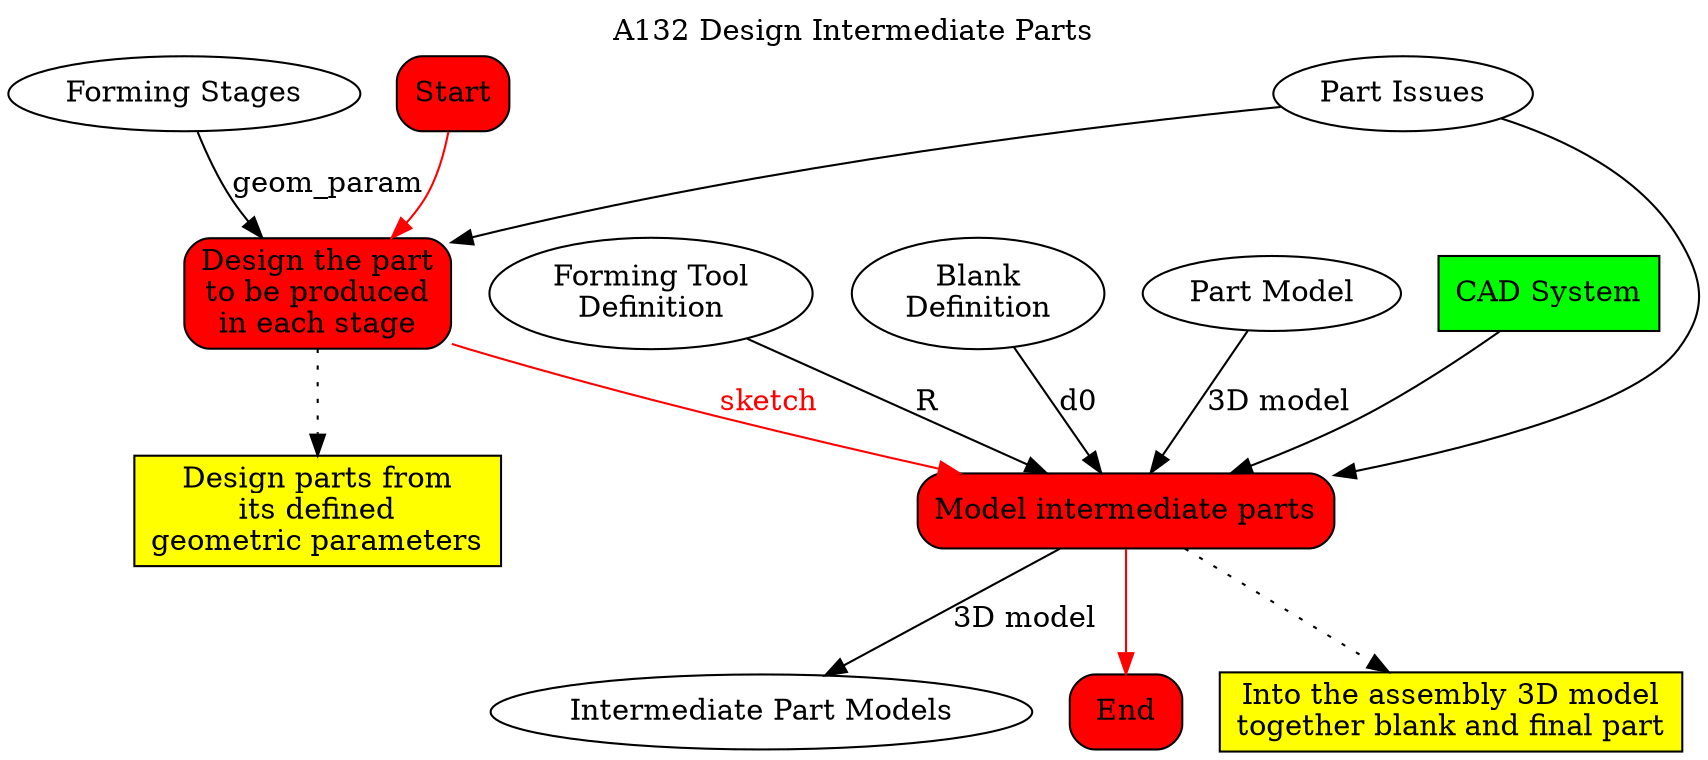 digraph behaviourmodel {


# activity title
labelloc="t"
label="A132 Design Intermediate Parts"

# inputs and outputs
node [shape=ellipse, style=filled, fillcolor=white, color=black]
issues [label="Part Issues"]
tool [label="Forming Tool\nDefinition"]
blank [label="Blank\nDefinition"]
part [label="Part Model"]
stages [label="Forming Stages"]
models [label="Intermediate Part Models"]

# mechanisms
node [shape=box, style=filled, fillcolor=green, color=black]
cad [label="CAD System"]

# tasks definition
node [shape=box, style="filled, rounded", fillcolor=red, color=black]
Start
t1 [label="Design the part\nto be produced\nin each stage"]
t2 [label="Model intermediate parts"]
End

# rules
node [shape=box, style=filled, fillcolor=yellow, color=black]
r1 [label="Design parts from\nits defined\ngeometric parameters"]
r2 [label="Into the assembly 3D model\ntogether blank and final part"]

# attaching rules
edge [dir=forward, color=black, fontcolor=black, style=dotted]
t1 -> r1
t2 -> r2

# task sequence
edge [dir=forward, color=red, fontcolor=red, style=solid]
Start -> t1
t1 -> t2 [label="sketch"]
t2 -> End

# attaching mechanisms
edge [dir=forward, color=black]
cad -> t2

# attaching inputs and outputs
edge [dir=forward, color=black, fontcolor=black, style=solid]
issues -> {t1 t2}
stages -> t1 [label="geom_param"]
tool -> t2 [label="R"]
blank -> t2 [label="d0"]
part -> t2 [label="3D model"]
t2 -> models [label="3D model"]

}


